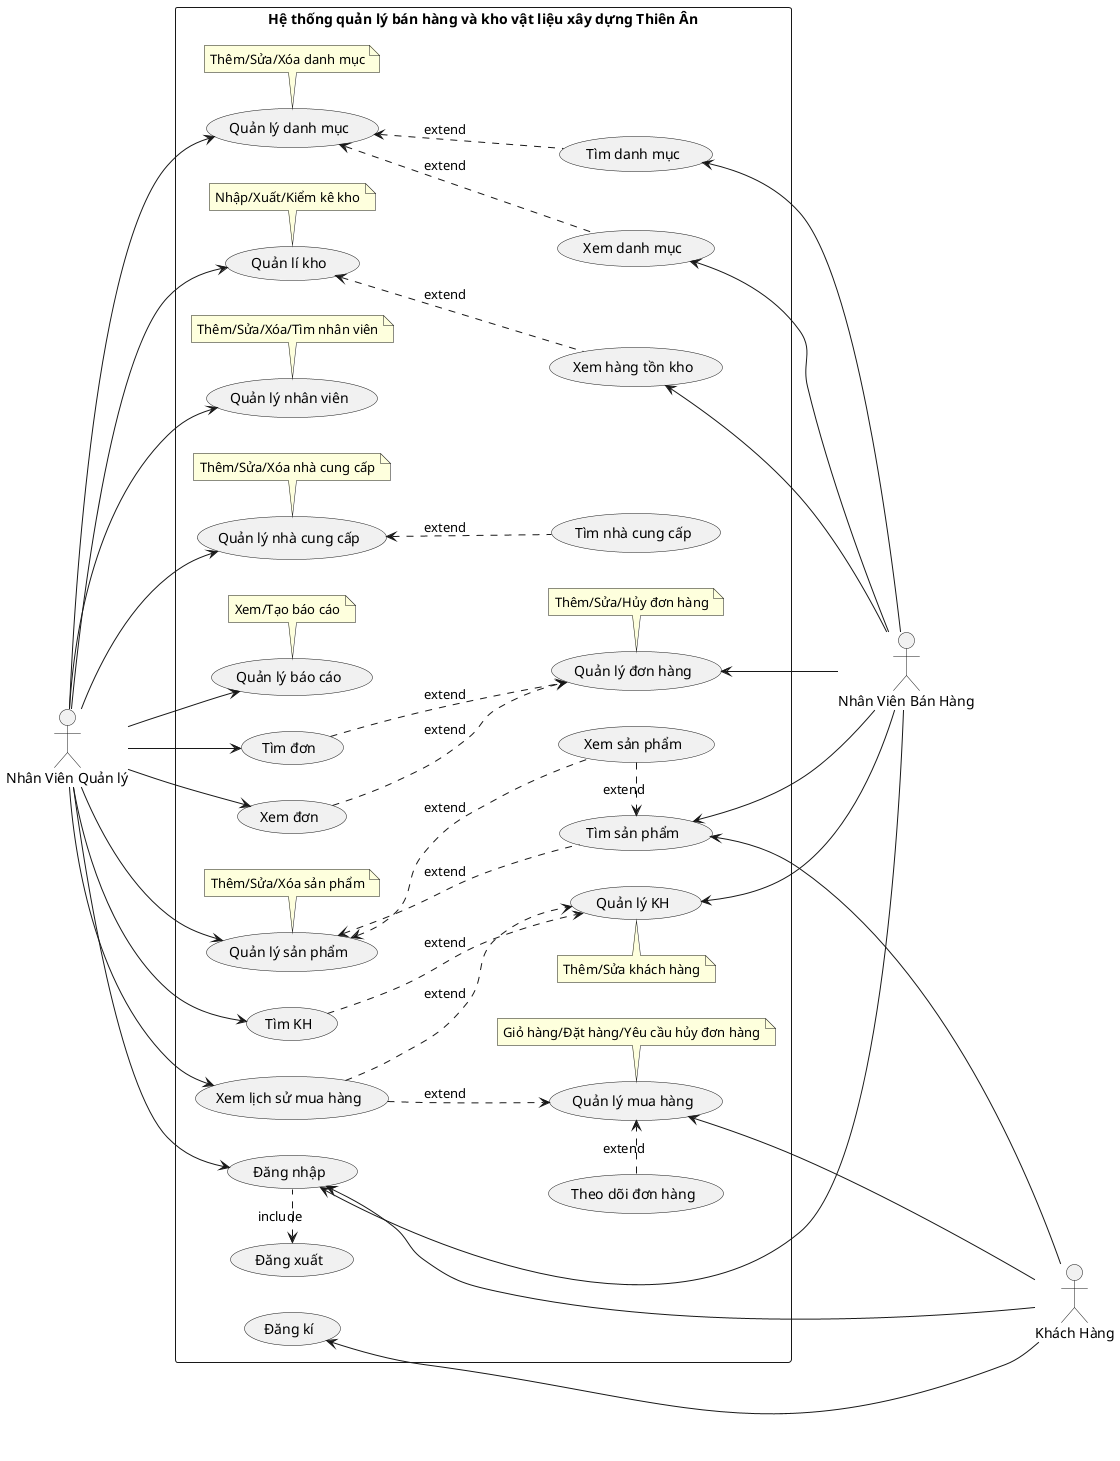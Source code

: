 @startuml

skinparam shadowing false
left to right direction

actor "Khách Hàng" as KH
actor "Nhân Viên Quản lý" as NVQL
actor "Nhân Viên Bán Hàng" as NVBH

rectangle "Hệ thống quản lý bán hàng và kho vật liệu xây dựng Thiên Ân" {

'>>>>>>>>>>>>>>> Khai báo >>>>>>>>>>>>>>>
'Danh mục sp
Usecase QLDMSP as "Quản lý danh mục"

note bottom of QLDMSP: Thêm/Sửa/Xóa danh mục
(Tìm danh mục) as TIM_DMSP
(Xem danh mục) as XEM_DMSP

'Kho hàng
Usecase QLKHO as "Quản lí kho"
note bottom of QLKHO : Nhập/Xuất/Kiểm kê kho
(Xem hàng tồn kho) as XEM_HANG

'Nhân viên
Usecase QLNV as "Quản lý nhân viên"
note bottom of QLNV: Thêm/Sửa/Xóa/Tìm nhân viên

'Nhà cung cấp
Usecase QLNCC as "Quản lý nhà cung cấp"
note bottom of QLNCC: Thêm/Sửa/Xóa nhà cung cấp
(Tìm nhà cung cấp) as TIM_NCC

'Báo cáo
(Quản lý báo cáo) as QLBC
note bottom of QLBC: Xem/Tạo báo cáo


'Khách hàng
(Quản lý KH) as QLKH
(Tìm KH) as TIM_KH
note top of QLKH: Thêm/Sửa khách hàng

'Đơn hàng
Usecase QLDH as "Quản lý đơn hàng"
note bottom of QLDH: Thêm/Sửa/Hủy đơn hàng

(Tìm đơn) as TIM_DH
(Xem đơn) as XEM_DH

'Sản phẩm
Usecase QLSP as "Quản lý sản phẩm"
note bottom of QLSP: Thêm/Sửa/Xóa sản phẩm

(Xem sản phẩm) as XEM_SP
(Tìm sản phẩm) as TIM_SP
XEM_SP .> TIM_SP: extend

'Mua hàng
Usecase QLMH as "Quản lý mua hàng"
note bottom of QLMH: Giỏ hàng/Đặt hàng/Yêu cầu hủy đơn hàng

(Theo dõi đơn hàng) as THEO_DOI_HANG
(Xem lịch sử mua hàng) as XEM_LSMH

'Đăng nhập, đăng xuất
(Đăng nhập) as Login
(Đăng xuất) as Logout
(Đăng kí) as SignUp
 Logout <.  Login: include

'>>>>>>>>>>>>>>> Gán đối tượng >>>>>>>>>>>>>>
'----------- Nhân Viên Quản lý -----------
NVQL --> QLSP
NVQL --> QLDMSP
NVQL --> QLKHO
NVQL --> QLNV
NVQL --> QLNCC
NVQL --> QLBC

NVQL --> Login
'Sản phẩm
QLSP <.. XEM_SP: extend
QLSP <.. TIM_SP: extend

'Danh mục sp
QLDMSP <.. TIM_DMSP: extend
QLDMSP <.. XEM_DMSP: extend

'Kho hàng
QLKHO <.. XEM_HANG: extend

'Nhân viên

'Nhà cung cấp
QLNCC <.. TIM_NCC: extend

'Báo cáo

'Khách hàng
NVQL --> TIM_KH
NVQL --> XEM_LSMH

'Đơn hàng
NVQL --> XEM_DH
NVQL --> TIM_DH

'----------- Nhân Viên Bán Hàng -----------
QLDH <- NVBH
QLKH <-- NVBH
Login <-- NVBH

'Danh mục
TIM_DMSP <- NVBH
XEM_DMSP <- NVBH

'Đơn hàng
TIM_DH ..> QLDH: extend
XEM_DH ..> QLDH: extend

'Khách hàng
TIM_KH ..> QLKH: extend
XEM_LSMH ..> QLKH: extend

'Kho
XEM_HANG <- NVBH

'Sản phẩm
TIM_SP <-- NVBH

'----------- Khách Hàng -----------
QLMH <-- KH

'Tài khoản
SignUp <- KH
Login <- KH


'Mua hàng
THEO_DOI_HANG .> QLMH: extend
XEM_LSMH ..> QLMH: extend

'Sản phẩm
TIM_SP <--- KH

}

@enduml

